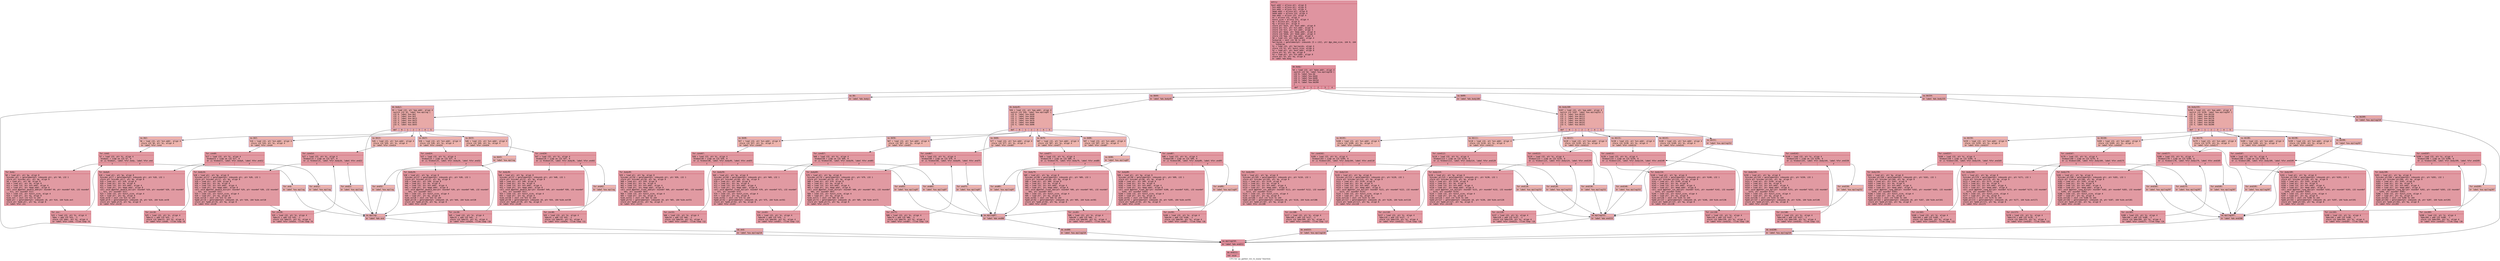 digraph "CFG for 'gs_gather_vec_to_many' function" {
	label="CFG for 'gs_gather_vec_to_many' function";

	Node0x55e011d8e6e0 [shape=record,color="#b70d28ff", style=filled, fillcolor="#b70d2870" fontname="Courier",label="{entry:\l|  %out.addr = alloca ptr, align 8\l  %in.addr = alloca ptr, align 8\l  %vn.addr = alloca i32, align 4\l  %map.addr = alloca ptr, align 8\l  %dom.addr = alloca i32, align 4\l  %op.addr = alloca i32, align 4\l  %i = alloca i32, align 4\l  %unit_size = alloca i32, align 4\l  %p = alloca ptr, align 8\l  %q = alloca ptr, align 8\l  store ptr %out, ptr %out.addr, align 8\l  store ptr %in, ptr %in.addr, align 8\l  store i32 %vn, ptr %vn.addr, align 4\l  store ptr %map, ptr %map.addr, align 8\l  store i32 %dom, ptr %dom.addr, align 4\l  store i32 %op, ptr %op.addr, align 4\l  %0 = load i32, ptr %dom.addr, align 4\l  %idxprom = zext i32 %0 to i64\l  %arrayidx = getelementptr inbounds [5 x i32], ptr @gs_dom_size, i64 0, i64\l... %idxprom\l  %1 = load i32, ptr %arrayidx, align 4\l  store i32 %1, ptr %unit_size, align 4\l  %2 = load ptr, ptr %out.addr, align 8\l  store ptr %2, ptr %p, align 8\l  %3 = load ptr, ptr %in.addr, align 8\l  store ptr %3, ptr %q, align 8\l  br label %do.body\l}"];
	Node0x55e011d8e6e0 -> Node0x55e011d8fbd0[tooltip="entry -> do.body\nProbability 100.00%" ];
	Node0x55e011d8fbd0 [shape=record,color="#b70d28ff", style=filled, fillcolor="#b70d2870" fontname="Courier",label="{do.body:\l|  %4 = load i32, ptr %dom.addr, align 4\l  switch i32 %4, label %sw.epilog210 [\l    i32 0, label %sw.bb\l    i32 1, label %sw.bb44\l    i32 2, label %sw.bb99\l    i32 3, label %sw.bb154\l    i32 4, label %sw.bb209\l  ]\l|{<s0>def|<s1>0|<s2>1|<s3>2|<s4>3|<s5>4}}"];
	Node0x55e011d8fbd0:s0 -> Node0x55e011d8fd30[tooltip="do.body -> sw.epilog210\nProbability 16.67%" ];
	Node0x55e011d8fbd0:s1 -> Node0x55e011d8fdb0[tooltip="do.body -> sw.bb\nProbability 16.67%" ];
	Node0x55e011d8fbd0:s2 -> Node0x55e011d8fe20[tooltip="do.body -> sw.bb44\nProbability 16.67%" ];
	Node0x55e011d8fbd0:s3 -> Node0x55e011d8fe90[tooltip="do.body -> sw.bb99\nProbability 16.67%" ];
	Node0x55e011d8fbd0:s4 -> Node0x55e011d8ff00[tooltip="do.body -> sw.bb154\nProbability 16.67%" ];
	Node0x55e011d8fbd0:s5 -> Node0x55e011d8ee80[tooltip="do.body -> sw.bb209\nProbability 16.67%" ];
	Node0x55e011d8fdb0 [shape=record,color="#3d50c3ff", style=filled, fillcolor="#ca3b3770" fontname="Courier",label="{sw.bb:\l|  br label %do.body1\l}"];
	Node0x55e011d8fdb0 -> Node0x55e011d8ef00[tooltip="sw.bb -> do.body1\nProbability 100.00%" ];
	Node0x55e011d8ef00 [shape=record,color="#3d50c3ff", style=filled, fillcolor="#ca3b3770" fontname="Courier",label="{do.body1:\l|  %5 = load i32, ptr %op.addr, align 4\l  switch i32 %5, label %sw.epilog [\l    i32 0, label %sw.bb2\l    i32 1, label %sw.bb3\l    i32 2, label %sw.bb13\l    i32 3, label %sw.bb23\l    i32 4, label %sw.bb33\l    i32 5, label %sw.bb43\l  ]\l|{<s0>def|<s1>0|<s2>1|<s3>2|<s4>3|<s5>4|<s6>5}}"];
	Node0x55e011d8ef00:s0 -> Node0x55e011d904b0[tooltip="do.body1 -> sw.epilog\nProbability 14.29%" ];
	Node0x55e011d8ef00:s1 -> Node0x55e011d90500[tooltip="do.body1 -> sw.bb2\nProbability 14.29%" ];
	Node0x55e011d8ef00:s2 -> Node0x55e011d90570[tooltip="do.body1 -> sw.bb3\nProbability 14.29%" ];
	Node0x55e011d8ef00:s3 -> Node0x55e011d90640[tooltip="do.body1 -> sw.bb13\nProbability 14.29%" ];
	Node0x55e011d8ef00:s4 -> Node0x55e011d90710[tooltip="do.body1 -> sw.bb23\nProbability 14.29%" ];
	Node0x55e011d8ef00:s5 -> Node0x55e011d907e0[tooltip="do.body1 -> sw.bb33\nProbability 14.29%" ];
	Node0x55e011d8ef00:s6 -> Node0x55e011d908b0[tooltip="do.body1 -> sw.bb43\nProbability 14.29%" ];
	Node0x55e011d90500 [shape=record,color="#3d50c3ff", style=filled, fillcolor="#d8564670" fontname="Courier",label="{sw.bb2:\l|  %6 = load i32, ptr %vn.addr, align 4\l  store i32 %6, ptr %i, align 4\l  br label %for.cond\l}"];
	Node0x55e011d90500 -> Node0x55e011d90cd0[tooltip="sw.bb2 -> for.cond\nProbability 100.00%" ];
	Node0x55e011d90cd0 [shape=record,color="#b70d28ff", style=filled, fillcolor="#bb1b2c70" fontname="Courier",label="{for.cond:\l|  %7 = load i32, ptr %i, align 4\l  %tobool = icmp ne i32 %7, 0\l  br i1 %tobool, label %for.body, label %for.end\l|{<s0>T|<s1>F}}"];
	Node0x55e011d90cd0:s0 -> Node0x55e011d90ef0[tooltip="for.cond -> for.body\nProbability 96.88%" ];
	Node0x55e011d90cd0:s1 -> Node0x55e011d90f70[tooltip="for.cond -> for.end\nProbability 3.12%" ];
	Node0x55e011d90ef0 [shape=record,color="#b70d28ff", style=filled, fillcolor="#bb1b2c70" fontname="Courier",label="{for.body:\l|  %8 = load ptr, ptr %p, align 8\l  %incdec.ptr = getelementptr inbounds ptr, ptr %8, i32 1\l  store ptr %incdec.ptr, ptr %p, align 8\l  %9 = load ptr, ptr %8, align 8\l  %10 = load ptr, ptr %q, align 8\l  %11 = load i32, ptr %vn.addr, align 4\l  %12 = load ptr, ptr %map.addr, align 8\l  call void @gather_double_add(ptr noundef %9, ptr noundef %10, i32 noundef\l... %11, ptr noundef %12)\l  %13 = load i32, ptr %unit_size, align 4\l  %14 = load ptr, ptr %q, align 8\l  %idx.ext = zext i32 %13 to i64\l  %add.ptr = getelementptr inbounds i8, ptr %14, i64 %idx.ext\l  store ptr %add.ptr, ptr %q, align 8\l  br label %for.inc\l}"];
	Node0x55e011d90ef0 -> Node0x55e011d91980[tooltip="for.body -> for.inc\nProbability 100.00%" ];
	Node0x55e011d91980 [shape=record,color="#b70d28ff", style=filled, fillcolor="#bb1b2c70" fontname="Courier",label="{for.inc:\l|  %15 = load i32, ptr %i, align 4\l  %dec = add i32 %15, -1\l  store i32 %dec, ptr %i, align 4\l  br label %for.cond, !llvm.loop !6\l}"];
	Node0x55e011d91980 -> Node0x55e011d90cd0[tooltip="for.inc -> for.cond\nProbability 100.00%" ];
	Node0x55e011d90f70 [shape=record,color="#3d50c3ff", style=filled, fillcolor="#d8564670" fontname="Courier",label="{for.end:\l|  br label %sw.epilog\l}"];
	Node0x55e011d90f70 -> Node0x55e011d904b0[tooltip="for.end -> sw.epilog\nProbability 100.00%" ];
	Node0x55e011d90570 [shape=record,color="#3d50c3ff", style=filled, fillcolor="#d8564670" fontname="Courier",label="{sw.bb3:\l|  %16 = load i32, ptr %vn.addr, align 4\l  store i32 %16, ptr %i, align 4\l  br label %for.cond4\l}"];
	Node0x55e011d90570 -> Node0x55e011d91f80[tooltip="sw.bb3 -> for.cond4\nProbability 100.00%" ];
	Node0x55e011d91f80 [shape=record,color="#b70d28ff", style=filled, fillcolor="#bb1b2c70" fontname="Courier",label="{for.cond4:\l|  %17 = load i32, ptr %i, align 4\l  %tobool5 = icmp ne i32 %17, 0\l  br i1 %tobool5, label %for.body6, label %for.end12\l|{<s0>T|<s1>F}}"];
	Node0x55e011d91f80:s0 -> Node0x55e011d92170[tooltip="for.cond4 -> for.body6\nProbability 96.88%" ];
	Node0x55e011d91f80:s1 -> Node0x55e011d921c0[tooltip="for.cond4 -> for.end12\nProbability 3.12%" ];
	Node0x55e011d92170 [shape=record,color="#b70d28ff", style=filled, fillcolor="#bb1b2c70" fontname="Courier",label="{for.body6:\l|  %18 = load ptr, ptr %p, align 8\l  %incdec.ptr7 = getelementptr inbounds ptr, ptr %18, i32 1\l  store ptr %incdec.ptr7, ptr %p, align 8\l  %19 = load ptr, ptr %18, align 8\l  %20 = load ptr, ptr %q, align 8\l  %21 = load i32, ptr %vn.addr, align 4\l  %22 = load ptr, ptr %map.addr, align 8\l  call void @gather_double_mul(ptr noundef %19, ptr noundef %20, i32 noundef\l... %21, ptr noundef %22)\l  %23 = load i32, ptr %unit_size, align 4\l  %24 = load ptr, ptr %q, align 8\l  %idx.ext8 = zext i32 %23 to i64\l  %add.ptr9 = getelementptr inbounds i8, ptr %24, i64 %idx.ext8\l  store ptr %add.ptr9, ptr %q, align 8\l  br label %for.inc10\l}"];
	Node0x55e011d92170 -> Node0x55e011d900c0[tooltip="for.body6 -> for.inc10\nProbability 100.00%" ];
	Node0x55e011d900c0 [shape=record,color="#b70d28ff", style=filled, fillcolor="#bb1b2c70" fontname="Courier",label="{for.inc10:\l|  %25 = load i32, ptr %i, align 4\l  %dec11 = add i32 %25, -1\l  store i32 %dec11, ptr %i, align 4\l  br label %for.cond4, !llvm.loop !8\l}"];
	Node0x55e011d900c0 -> Node0x55e011d91f80[tooltip="for.inc10 -> for.cond4\nProbability 100.00%" ];
	Node0x55e011d921c0 [shape=record,color="#3d50c3ff", style=filled, fillcolor="#d8564670" fontname="Courier",label="{for.end12:\l|  br label %sw.epilog\l}"];
	Node0x55e011d921c0 -> Node0x55e011d904b0[tooltip="for.end12 -> sw.epilog\nProbability 100.00%" ];
	Node0x55e011d90640 [shape=record,color="#3d50c3ff", style=filled, fillcolor="#d8564670" fontname="Courier",label="{sw.bb13:\l|  %26 = load i32, ptr %vn.addr, align 4\l  store i32 %26, ptr %i, align 4\l  br label %for.cond14\l}"];
	Node0x55e011d90640 -> Node0x55e011d93470[tooltip="sw.bb13 -> for.cond14\nProbability 100.00%" ];
	Node0x55e011d93470 [shape=record,color="#b70d28ff", style=filled, fillcolor="#bb1b2c70" fontname="Courier",label="{for.cond14:\l|  %27 = load i32, ptr %i, align 4\l  %tobool15 = icmp ne i32 %27, 0\l  br i1 %tobool15, label %for.body16, label %for.end22\l|{<s0>T|<s1>F}}"];
	Node0x55e011d93470:s0 -> Node0x55e011d936a0[tooltip="for.cond14 -> for.body16\nProbability 96.88%" ];
	Node0x55e011d93470:s1 -> Node0x55e011d93720[tooltip="for.cond14 -> for.end22\nProbability 3.12%" ];
	Node0x55e011d936a0 [shape=record,color="#b70d28ff", style=filled, fillcolor="#bb1b2c70" fontname="Courier",label="{for.body16:\l|  %28 = load ptr, ptr %p, align 8\l  %incdec.ptr17 = getelementptr inbounds ptr, ptr %28, i32 1\l  store ptr %incdec.ptr17, ptr %p, align 8\l  %29 = load ptr, ptr %28, align 8\l  %30 = load ptr, ptr %q, align 8\l  %31 = load i32, ptr %vn.addr, align 4\l  %32 = load ptr, ptr %map.addr, align 8\l  call void @gather_double_min(ptr noundef %29, ptr noundef %30, i32 noundef\l... %31, ptr noundef %32)\l  %33 = load i32, ptr %unit_size, align 4\l  %34 = load ptr, ptr %q, align 8\l  %idx.ext18 = zext i32 %33 to i64\l  %add.ptr19 = getelementptr inbounds i8, ptr %34, i64 %idx.ext18\l  store ptr %add.ptr19, ptr %q, align 8\l  br label %for.inc20\l}"];
	Node0x55e011d936a0 -> Node0x55e011d940c0[tooltip="for.body16 -> for.inc20\nProbability 100.00%" ];
	Node0x55e011d940c0 [shape=record,color="#b70d28ff", style=filled, fillcolor="#bb1b2c70" fontname="Courier",label="{for.inc20:\l|  %35 = load i32, ptr %i, align 4\l  %dec21 = add i32 %35, -1\l  store i32 %dec21, ptr %i, align 4\l  br label %for.cond14, !llvm.loop !9\l}"];
	Node0x55e011d940c0 -> Node0x55e011d93470[tooltip="for.inc20 -> for.cond14\nProbability 100.00%" ];
	Node0x55e011d93720 [shape=record,color="#3d50c3ff", style=filled, fillcolor="#d8564670" fontname="Courier",label="{for.end22:\l|  br label %sw.epilog\l}"];
	Node0x55e011d93720 -> Node0x55e011d904b0[tooltip="for.end22 -> sw.epilog\nProbability 100.00%" ];
	Node0x55e011d90710 [shape=record,color="#3d50c3ff", style=filled, fillcolor="#d8564670" fontname="Courier",label="{sw.bb23:\l|  %36 = load i32, ptr %vn.addr, align 4\l  store i32 %36, ptr %i, align 4\l  br label %for.cond24\l}"];
	Node0x55e011d90710 -> Node0x55e011d946b0[tooltip="sw.bb23 -> for.cond24\nProbability 100.00%" ];
	Node0x55e011d946b0 [shape=record,color="#b70d28ff", style=filled, fillcolor="#bb1b2c70" fontname="Courier",label="{for.cond24:\l|  %37 = load i32, ptr %i, align 4\l  %tobool25 = icmp ne i32 %37, 0\l  br i1 %tobool25, label %for.body26, label %for.end32\l|{<s0>T|<s1>F}}"];
	Node0x55e011d946b0:s0 -> Node0x55e011d948e0[tooltip="for.cond24 -> for.body26\nProbability 96.88%" ];
	Node0x55e011d946b0:s1 -> Node0x55e011d94960[tooltip="for.cond24 -> for.end32\nProbability 3.12%" ];
	Node0x55e011d948e0 [shape=record,color="#b70d28ff", style=filled, fillcolor="#bb1b2c70" fontname="Courier",label="{for.body26:\l|  %38 = load ptr, ptr %p, align 8\l  %incdec.ptr27 = getelementptr inbounds ptr, ptr %38, i32 1\l  store ptr %incdec.ptr27, ptr %p, align 8\l  %39 = load ptr, ptr %38, align 8\l  %40 = load ptr, ptr %q, align 8\l  %41 = load i32, ptr %vn.addr, align 4\l  %42 = load ptr, ptr %map.addr, align 8\l  call void @gather_double_max(ptr noundef %39, ptr noundef %40, i32 noundef\l... %41, ptr noundef %42)\l  %43 = load i32, ptr %unit_size, align 4\l  %44 = load ptr, ptr %q, align 8\l  %idx.ext28 = zext i32 %43 to i64\l  %add.ptr29 = getelementptr inbounds i8, ptr %44, i64 %idx.ext28\l  store ptr %add.ptr29, ptr %q, align 8\l  br label %for.inc30\l}"];
	Node0x55e011d948e0 -> Node0x55e011d95300[tooltip="for.body26 -> for.inc30\nProbability 100.00%" ];
	Node0x55e011d95300 [shape=record,color="#b70d28ff", style=filled, fillcolor="#bb1b2c70" fontname="Courier",label="{for.inc30:\l|  %45 = load i32, ptr %i, align 4\l  %dec31 = add i32 %45, -1\l  store i32 %dec31, ptr %i, align 4\l  br label %for.cond24, !llvm.loop !10\l}"];
	Node0x55e011d95300 -> Node0x55e011d946b0[tooltip="for.inc30 -> for.cond24\nProbability 100.00%" ];
	Node0x55e011d94960 [shape=record,color="#3d50c3ff", style=filled, fillcolor="#d8564670" fontname="Courier",label="{for.end32:\l|  br label %sw.epilog\l}"];
	Node0x55e011d94960 -> Node0x55e011d904b0[tooltip="for.end32 -> sw.epilog\nProbability 100.00%" ];
	Node0x55e011d907e0 [shape=record,color="#3d50c3ff", style=filled, fillcolor="#d8564670" fontname="Courier",label="{sw.bb33:\l|  %46 = load i32, ptr %vn.addr, align 4\l  store i32 %46, ptr %i, align 4\l  br label %for.cond34\l}"];
	Node0x55e011d907e0 -> Node0x55e011d958f0[tooltip="sw.bb33 -> for.cond34\nProbability 100.00%" ];
	Node0x55e011d958f0 [shape=record,color="#b70d28ff", style=filled, fillcolor="#bb1b2c70" fontname="Courier",label="{for.cond34:\l|  %47 = load i32, ptr %i, align 4\l  %tobool35 = icmp ne i32 %47, 0\l  br i1 %tobool35, label %for.body36, label %for.end42\l|{<s0>T|<s1>F}}"];
	Node0x55e011d958f0:s0 -> Node0x55e011d96330[tooltip="for.cond34 -> for.body36\nProbability 96.88%" ];
	Node0x55e011d958f0:s1 -> Node0x55e011d963b0[tooltip="for.cond34 -> for.end42\nProbability 3.12%" ];
	Node0x55e011d96330 [shape=record,color="#b70d28ff", style=filled, fillcolor="#bb1b2c70" fontname="Courier",label="{for.body36:\l|  %48 = load ptr, ptr %p, align 8\l  %incdec.ptr37 = getelementptr inbounds ptr, ptr %48, i32 1\l  store ptr %incdec.ptr37, ptr %p, align 8\l  %49 = load ptr, ptr %48, align 8\l  %50 = load ptr, ptr %q, align 8\l  %51 = load i32, ptr %vn.addr, align 4\l  %52 = load ptr, ptr %map.addr, align 8\l  call void @gather_double_bpr(ptr noundef %49, ptr noundef %50, i32 noundef\l... %51, ptr noundef %52)\l  %53 = load i32, ptr %unit_size, align 4\l  %54 = load ptr, ptr %q, align 8\l  %idx.ext38 = zext i32 %53 to i64\l  %add.ptr39 = getelementptr inbounds i8, ptr %54, i64 %idx.ext38\l  store ptr %add.ptr39, ptr %q, align 8\l  br label %for.inc40\l}"];
	Node0x55e011d96330 -> Node0x55e011d96d50[tooltip="for.body36 -> for.inc40\nProbability 100.00%" ];
	Node0x55e011d96d50 [shape=record,color="#b70d28ff", style=filled, fillcolor="#bb1b2c70" fontname="Courier",label="{for.inc40:\l|  %55 = load i32, ptr %i, align 4\l  %dec41 = add i32 %55, -1\l  store i32 %dec41, ptr %i, align 4\l  br label %for.cond34, !llvm.loop !11\l}"];
	Node0x55e011d96d50 -> Node0x55e011d958f0[tooltip="for.inc40 -> for.cond34\nProbability 100.00%" ];
	Node0x55e011d963b0 [shape=record,color="#3d50c3ff", style=filled, fillcolor="#d8564670" fontname="Courier",label="{for.end42:\l|  br label %sw.epilog\l}"];
	Node0x55e011d963b0 -> Node0x55e011d904b0[tooltip="for.end42 -> sw.epilog\nProbability 100.00%" ];
	Node0x55e011d908b0 [shape=record,color="#3d50c3ff", style=filled, fillcolor="#d8564670" fontname="Courier",label="{sw.bb43:\l|  br label %sw.epilog\l}"];
	Node0x55e011d908b0 -> Node0x55e011d904b0[tooltip="sw.bb43 -> sw.epilog\nProbability 100.00%" ];
	Node0x55e011d904b0 [shape=record,color="#3d50c3ff", style=filled, fillcolor="#ca3b3770" fontname="Courier",label="{sw.epilog:\l|  br label %do.end\l}"];
	Node0x55e011d904b0 -> Node0x55e011d97290[tooltip="sw.epilog -> do.end\nProbability 100.00%" ];
	Node0x55e011d97290 [shape=record,color="#3d50c3ff", style=filled, fillcolor="#ca3b3770" fontname="Courier",label="{do.end:\l|  br label %sw.epilog210\l}"];
	Node0x55e011d97290 -> Node0x55e011d8fd30[tooltip="do.end -> sw.epilog210\nProbability 100.00%" ];
	Node0x55e011d8fe20 [shape=record,color="#3d50c3ff", style=filled, fillcolor="#ca3b3770" fontname="Courier",label="{sw.bb44:\l|  br label %do.body45\l}"];
	Node0x55e011d8fe20 -> Node0x55e011d973c0[tooltip="sw.bb44 -> do.body45\nProbability 100.00%" ];
	Node0x55e011d973c0 [shape=record,color="#3d50c3ff", style=filled, fillcolor="#ca3b3770" fontname="Courier",label="{do.body45:\l|  %56 = load i32, ptr %op.addr, align 4\l  switch i32 %56, label %sw.epilog97 [\l    i32 0, label %sw.bb46\l    i32 1, label %sw.bb56\l    i32 2, label %sw.bb66\l    i32 3, label %sw.bb76\l    i32 4, label %sw.bb86\l    i32 5, label %sw.bb96\l  ]\l|{<s0>def|<s1>0|<s2>1|<s3>2|<s4>3|<s5>4|<s6>5}}"];
	Node0x55e011d973c0:s0 -> Node0x55e011d97530[tooltip="do.body45 -> sw.epilog97\nProbability 14.29%" ];
	Node0x55e011d973c0:s1 -> Node0x55e011d975b0[tooltip="do.body45 -> sw.bb46\nProbability 14.29%" ];
	Node0x55e011d973c0:s2 -> Node0x55e011d97620[tooltip="do.body45 -> sw.bb56\nProbability 14.29%" ];
	Node0x55e011d973c0:s3 -> Node0x55e011d97690[tooltip="do.body45 -> sw.bb66\nProbability 14.29%" ];
	Node0x55e011d973c0:s4 -> Node0x55e011d97700[tooltip="do.body45 -> sw.bb76\nProbability 14.29%" ];
	Node0x55e011d973c0:s5 -> Node0x55e011d97770[tooltip="do.body45 -> sw.bb86\nProbability 14.29%" ];
	Node0x55e011d973c0:s6 -> Node0x55e011d977e0[tooltip="do.body45 -> sw.bb96\nProbability 14.29%" ];
	Node0x55e011d975b0 [shape=record,color="#3d50c3ff", style=filled, fillcolor="#d8564670" fontname="Courier",label="{sw.bb46:\l|  %57 = load i32, ptr %vn.addr, align 4\l  store i32 %57, ptr %i, align 4\l  br label %for.cond47\l}"];
	Node0x55e011d975b0 -> Node0x55e011d97b40[tooltip="sw.bb46 -> for.cond47\nProbability 100.00%" ];
	Node0x55e011d97b40 [shape=record,color="#b70d28ff", style=filled, fillcolor="#bb1b2c70" fontname="Courier",label="{for.cond47:\l|  %58 = load i32, ptr %i, align 4\l  %tobool48 = icmp ne i32 %58, 0\l  br i1 %tobool48, label %for.body49, label %for.end55\l|{<s0>T|<s1>F}}"];
	Node0x55e011d97b40:s0 -> Node0x55e011d97d70[tooltip="for.cond47 -> for.body49\nProbability 96.88%" ];
	Node0x55e011d97b40:s1 -> Node0x55e011d97df0[tooltip="for.cond47 -> for.end55\nProbability 3.12%" ];
	Node0x55e011d97d70 [shape=record,color="#b70d28ff", style=filled, fillcolor="#bb1b2c70" fontname="Courier",label="{for.body49:\l|  %59 = load ptr, ptr %p, align 8\l  %incdec.ptr50 = getelementptr inbounds ptr, ptr %59, i32 1\l  store ptr %incdec.ptr50, ptr %p, align 8\l  %60 = load ptr, ptr %59, align 8\l  %61 = load ptr, ptr %q, align 8\l  %62 = load i32, ptr %vn.addr, align 4\l  %63 = load ptr, ptr %map.addr, align 8\l  call void @gather_float_add(ptr noundef %60, ptr noundef %61, i32 noundef\l... %62, ptr noundef %63)\l  %64 = load i32, ptr %unit_size, align 4\l  %65 = load ptr, ptr %q, align 8\l  %idx.ext51 = zext i32 %64 to i64\l  %add.ptr52 = getelementptr inbounds i8, ptr %65, i64 %idx.ext51\l  store ptr %add.ptr52, ptr %q, align 8\l  br label %for.inc53\l}"];
	Node0x55e011d97d70 -> Node0x55e011d987b0[tooltip="for.body49 -> for.inc53\nProbability 100.00%" ];
	Node0x55e011d987b0 [shape=record,color="#b70d28ff", style=filled, fillcolor="#bb1b2c70" fontname="Courier",label="{for.inc53:\l|  %66 = load i32, ptr %i, align 4\l  %dec54 = add i32 %66, -1\l  store i32 %dec54, ptr %i, align 4\l  br label %for.cond47, !llvm.loop !12\l}"];
	Node0x55e011d987b0 -> Node0x55e011d97b40[tooltip="for.inc53 -> for.cond47\nProbability 100.00%" ];
	Node0x55e011d97df0 [shape=record,color="#3d50c3ff", style=filled, fillcolor="#d8564670" fontname="Courier",label="{for.end55:\l|  br label %sw.epilog97\l}"];
	Node0x55e011d97df0 -> Node0x55e011d97530[tooltip="for.end55 -> sw.epilog97\nProbability 100.00%" ];
	Node0x55e011d97620 [shape=record,color="#3d50c3ff", style=filled, fillcolor="#d8564670" fontname="Courier",label="{sw.bb56:\l|  %67 = load i32, ptr %vn.addr, align 4\l  store i32 %67, ptr %i, align 4\l  br label %for.cond57\l}"];
	Node0x55e011d97620 -> Node0x55e011d92e30[tooltip="sw.bb56 -> for.cond57\nProbability 100.00%" ];
	Node0x55e011d92e30 [shape=record,color="#b70d28ff", style=filled, fillcolor="#bb1b2c70" fontname="Courier",label="{for.cond57:\l|  %68 = load i32, ptr %i, align 4\l  %tobool58 = icmp ne i32 %68, 0\l  br i1 %tobool58, label %for.body59, label %for.end65\l|{<s0>T|<s1>F}}"];
	Node0x55e011d92e30:s0 -> Node0x55e011d995d0[tooltip="for.cond57 -> for.body59\nProbability 96.88%" ];
	Node0x55e011d92e30:s1 -> Node0x55e011d99650[tooltip="for.cond57 -> for.end65\nProbability 3.12%" ];
	Node0x55e011d995d0 [shape=record,color="#b70d28ff", style=filled, fillcolor="#bb1b2c70" fontname="Courier",label="{for.body59:\l|  %69 = load ptr, ptr %p, align 8\l  %incdec.ptr60 = getelementptr inbounds ptr, ptr %69, i32 1\l  store ptr %incdec.ptr60, ptr %p, align 8\l  %70 = load ptr, ptr %69, align 8\l  %71 = load ptr, ptr %q, align 8\l  %72 = load i32, ptr %vn.addr, align 4\l  %73 = load ptr, ptr %map.addr, align 8\l  call void @gather_float_mul(ptr noundef %70, ptr noundef %71, i32 noundef\l... %72, ptr noundef %73)\l  %74 = load i32, ptr %unit_size, align 4\l  %75 = load ptr, ptr %q, align 8\l  %idx.ext61 = zext i32 %74 to i64\l  %add.ptr62 = getelementptr inbounds i8, ptr %75, i64 %idx.ext61\l  store ptr %add.ptr62, ptr %q, align 8\l  br label %for.inc63\l}"];
	Node0x55e011d995d0 -> Node0x55e011d99ff0[tooltip="for.body59 -> for.inc63\nProbability 100.00%" ];
	Node0x55e011d99ff0 [shape=record,color="#b70d28ff", style=filled, fillcolor="#bb1b2c70" fontname="Courier",label="{for.inc63:\l|  %76 = load i32, ptr %i, align 4\l  %dec64 = add i32 %76, -1\l  store i32 %dec64, ptr %i, align 4\l  br label %for.cond57, !llvm.loop !13\l}"];
	Node0x55e011d99ff0 -> Node0x55e011d92e30[tooltip="for.inc63 -> for.cond57\nProbability 100.00%" ];
	Node0x55e011d99650 [shape=record,color="#3d50c3ff", style=filled, fillcolor="#d8564670" fontname="Courier",label="{for.end65:\l|  br label %sw.epilog97\l}"];
	Node0x55e011d99650 -> Node0x55e011d97530[tooltip="for.end65 -> sw.epilog97\nProbability 100.00%" ];
	Node0x55e011d97690 [shape=record,color="#3d50c3ff", style=filled, fillcolor="#d8564670" fontname="Courier",label="{sw.bb66:\l|  %77 = load i32, ptr %vn.addr, align 4\l  store i32 %77, ptr %i, align 4\l  br label %for.cond67\l}"];
	Node0x55e011d97690 -> Node0x55e011d9a5e0[tooltip="sw.bb66 -> for.cond67\nProbability 100.00%" ];
	Node0x55e011d9a5e0 [shape=record,color="#b70d28ff", style=filled, fillcolor="#bb1b2c70" fontname="Courier",label="{for.cond67:\l|  %78 = load i32, ptr %i, align 4\l  %tobool68 = icmp ne i32 %78, 0\l  br i1 %tobool68, label %for.body69, label %for.end75\l|{<s0>T|<s1>F}}"];
	Node0x55e011d9a5e0:s0 -> Node0x55e011d9a810[tooltip="for.cond67 -> for.body69\nProbability 96.88%" ];
	Node0x55e011d9a5e0:s1 -> Node0x55e011d9a890[tooltip="for.cond67 -> for.end75\nProbability 3.12%" ];
	Node0x55e011d9a810 [shape=record,color="#b70d28ff", style=filled, fillcolor="#bb1b2c70" fontname="Courier",label="{for.body69:\l|  %79 = load ptr, ptr %p, align 8\l  %incdec.ptr70 = getelementptr inbounds ptr, ptr %79, i32 1\l  store ptr %incdec.ptr70, ptr %p, align 8\l  %80 = load ptr, ptr %79, align 8\l  %81 = load ptr, ptr %q, align 8\l  %82 = load i32, ptr %vn.addr, align 4\l  %83 = load ptr, ptr %map.addr, align 8\l  call void @gather_float_min(ptr noundef %80, ptr noundef %81, i32 noundef\l... %82, ptr noundef %83)\l  %84 = load i32, ptr %unit_size, align 4\l  %85 = load ptr, ptr %q, align 8\l  %idx.ext71 = zext i32 %84 to i64\l  %add.ptr72 = getelementptr inbounds i8, ptr %85, i64 %idx.ext71\l  store ptr %add.ptr72, ptr %q, align 8\l  br label %for.inc73\l}"];
	Node0x55e011d9a810 -> Node0x55e011d9b230[tooltip="for.body69 -> for.inc73\nProbability 100.00%" ];
	Node0x55e011d9b230 [shape=record,color="#b70d28ff", style=filled, fillcolor="#bb1b2c70" fontname="Courier",label="{for.inc73:\l|  %86 = load i32, ptr %i, align 4\l  %dec74 = add i32 %86, -1\l  store i32 %dec74, ptr %i, align 4\l  br label %for.cond67, !llvm.loop !14\l}"];
	Node0x55e011d9b230 -> Node0x55e011d9a5e0[tooltip="for.inc73 -> for.cond67\nProbability 100.00%" ];
	Node0x55e011d9a890 [shape=record,color="#3d50c3ff", style=filled, fillcolor="#d8564670" fontname="Courier",label="{for.end75:\l|  br label %sw.epilog97\l}"];
	Node0x55e011d9a890 -> Node0x55e011d97530[tooltip="for.end75 -> sw.epilog97\nProbability 100.00%" ];
	Node0x55e011d97700 [shape=record,color="#3d50c3ff", style=filled, fillcolor="#d8564670" fontname="Courier",label="{sw.bb76:\l|  %87 = load i32, ptr %vn.addr, align 4\l  store i32 %87, ptr %i, align 4\l  br label %for.cond77\l}"];
	Node0x55e011d97700 -> Node0x55e011d9b820[tooltip="sw.bb76 -> for.cond77\nProbability 100.00%" ];
	Node0x55e011d9b820 [shape=record,color="#b70d28ff", style=filled, fillcolor="#bb1b2c70" fontname="Courier",label="{for.cond77:\l|  %88 = load i32, ptr %i, align 4\l  %tobool78 = icmp ne i32 %88, 0\l  br i1 %tobool78, label %for.body79, label %for.end85\l|{<s0>T|<s1>F}}"];
	Node0x55e011d9b820:s0 -> Node0x55e011d9ba50[tooltip="for.cond77 -> for.body79\nProbability 96.88%" ];
	Node0x55e011d9b820:s1 -> Node0x55e011d9bad0[tooltip="for.cond77 -> for.end85\nProbability 3.12%" ];
	Node0x55e011d9ba50 [shape=record,color="#b70d28ff", style=filled, fillcolor="#bb1b2c70" fontname="Courier",label="{for.body79:\l|  %89 = load ptr, ptr %p, align 8\l  %incdec.ptr80 = getelementptr inbounds ptr, ptr %89, i32 1\l  store ptr %incdec.ptr80, ptr %p, align 8\l  %90 = load ptr, ptr %89, align 8\l  %91 = load ptr, ptr %q, align 8\l  %92 = load i32, ptr %vn.addr, align 4\l  %93 = load ptr, ptr %map.addr, align 8\l  call void @gather_float_max(ptr noundef %90, ptr noundef %91, i32 noundef\l... %92, ptr noundef %93)\l  %94 = load i32, ptr %unit_size, align 4\l  %95 = load ptr, ptr %q, align 8\l  %idx.ext81 = zext i32 %94 to i64\l  %add.ptr82 = getelementptr inbounds i8, ptr %95, i64 %idx.ext81\l  store ptr %add.ptr82, ptr %q, align 8\l  br label %for.inc83\l}"];
	Node0x55e011d9ba50 -> Node0x55e011d95c10[tooltip="for.body79 -> for.inc83\nProbability 100.00%" ];
	Node0x55e011d95c10 [shape=record,color="#b70d28ff", style=filled, fillcolor="#bb1b2c70" fontname="Courier",label="{for.inc83:\l|  %96 = load i32, ptr %i, align 4\l  %dec84 = add i32 %96, -1\l  store i32 %dec84, ptr %i, align 4\l  br label %for.cond77, !llvm.loop !15\l}"];
	Node0x55e011d95c10 -> Node0x55e011d9b820[tooltip="for.inc83 -> for.cond77\nProbability 100.00%" ];
	Node0x55e011d9bad0 [shape=record,color="#3d50c3ff", style=filled, fillcolor="#d8564670" fontname="Courier",label="{for.end85:\l|  br label %sw.epilog97\l}"];
	Node0x55e011d9bad0 -> Node0x55e011d97530[tooltip="for.end85 -> sw.epilog97\nProbability 100.00%" ];
	Node0x55e011d97770 [shape=record,color="#3d50c3ff", style=filled, fillcolor="#d8564670" fontname="Courier",label="{sw.bb86:\l|  %97 = load i32, ptr %vn.addr, align 4\l  store i32 %97, ptr %i, align 4\l  br label %for.cond87\l}"];
	Node0x55e011d97770 -> Node0x55e011d96200[tooltip="sw.bb86 -> for.cond87\nProbability 100.00%" ];
	Node0x55e011d96200 [shape=record,color="#b70d28ff", style=filled, fillcolor="#bb1b2c70" fontname="Courier",label="{for.cond87:\l|  %98 = load i32, ptr %i, align 4\l  %tobool88 = icmp ne i32 %98, 0\l  br i1 %tobool88, label %for.body89, label %for.end95\l|{<s0>T|<s1>F}}"];
	Node0x55e011d96200:s0 -> Node0x55e011d9d4b0[tooltip="for.cond87 -> for.body89\nProbability 96.88%" ];
	Node0x55e011d96200:s1 -> Node0x55e011d9d530[tooltip="for.cond87 -> for.end95\nProbability 3.12%" ];
	Node0x55e011d9d4b0 [shape=record,color="#b70d28ff", style=filled, fillcolor="#bb1b2c70" fontname="Courier",label="{for.body89:\l|  %99 = load ptr, ptr %p, align 8\l  %incdec.ptr90 = getelementptr inbounds ptr, ptr %99, i32 1\l  store ptr %incdec.ptr90, ptr %p, align 8\l  %100 = load ptr, ptr %99, align 8\l  %101 = load ptr, ptr %q, align 8\l  %102 = load i32, ptr %vn.addr, align 4\l  %103 = load ptr, ptr %map.addr, align 8\l  call void @gather_float_bpr(ptr noundef %100, ptr noundef %101, i32 noundef\l... %102, ptr noundef %103)\l  %104 = load i32, ptr %unit_size, align 4\l  %105 = load ptr, ptr %q, align 8\l  %idx.ext91 = zext i32 %104 to i64\l  %add.ptr92 = getelementptr inbounds i8, ptr %105, i64 %idx.ext91\l  store ptr %add.ptr92, ptr %q, align 8\l  br label %for.inc93\l}"];
	Node0x55e011d9d4b0 -> Node0x55e011d9deb0[tooltip="for.body89 -> for.inc93\nProbability 100.00%" ];
	Node0x55e011d9deb0 [shape=record,color="#b70d28ff", style=filled, fillcolor="#bb1b2c70" fontname="Courier",label="{for.inc93:\l|  %106 = load i32, ptr %i, align 4\l  %dec94 = add i32 %106, -1\l  store i32 %dec94, ptr %i, align 4\l  br label %for.cond87, !llvm.loop !16\l}"];
	Node0x55e011d9deb0 -> Node0x55e011d96200[tooltip="for.inc93 -> for.cond87\nProbability 100.00%" ];
	Node0x55e011d9d530 [shape=record,color="#3d50c3ff", style=filled, fillcolor="#d8564670" fontname="Courier",label="{for.end95:\l|  br label %sw.epilog97\l}"];
	Node0x55e011d9d530 -> Node0x55e011d97530[tooltip="for.end95 -> sw.epilog97\nProbability 100.00%" ];
	Node0x55e011d977e0 [shape=record,color="#3d50c3ff", style=filled, fillcolor="#d8564670" fontname="Courier",label="{sw.bb96:\l|  br label %sw.epilog97\l}"];
	Node0x55e011d977e0 -> Node0x55e011d97530[tooltip="sw.bb96 -> sw.epilog97\nProbability 100.00%" ];
	Node0x55e011d97530 [shape=record,color="#3d50c3ff", style=filled, fillcolor="#ca3b3770" fontname="Courier",label="{sw.epilog97:\l|  br label %do.end98\l}"];
	Node0x55e011d97530 -> Node0x55e011d9e3f0[tooltip="sw.epilog97 -> do.end98\nProbability 100.00%" ];
	Node0x55e011d9e3f0 [shape=record,color="#3d50c3ff", style=filled, fillcolor="#ca3b3770" fontname="Courier",label="{do.end98:\l|  br label %sw.epilog210\l}"];
	Node0x55e011d9e3f0 -> Node0x55e011d8fd30[tooltip="do.end98 -> sw.epilog210\nProbability 100.00%" ];
	Node0x55e011d8fe90 [shape=record,color="#3d50c3ff", style=filled, fillcolor="#ca3b3770" fontname="Courier",label="{sw.bb99:\l|  br label %do.body100\l}"];
	Node0x55e011d8fe90 -> Node0x55e011d9e550[tooltip="sw.bb99 -> do.body100\nProbability 100.00%" ];
	Node0x55e011d9e550 [shape=record,color="#3d50c3ff", style=filled, fillcolor="#ca3b3770" fontname="Courier",label="{do.body100:\l|  %107 = load i32, ptr %op.addr, align 4\l  switch i32 %107, label %sw.epilog152 [\l    i32 0, label %sw.bb101\l    i32 1, label %sw.bb111\l    i32 2, label %sw.bb121\l    i32 3, label %sw.bb131\l    i32 4, label %sw.bb141\l    i32 5, label %sw.bb151\l  ]\l|{<s0>def|<s1>0|<s2>1|<s3>2|<s4>3|<s5>4|<s6>5}}"];
	Node0x55e011d9e550:s0 -> Node0x55e011d9e6c0[tooltip="do.body100 -> sw.epilog152\nProbability 14.29%" ];
	Node0x55e011d9e550:s1 -> Node0x55e011d9e740[tooltip="do.body100 -> sw.bb101\nProbability 14.29%" ];
	Node0x55e011d9e550:s2 -> Node0x55e011d9e7c0[tooltip="do.body100 -> sw.bb111\nProbability 14.29%" ];
	Node0x55e011d9e550:s3 -> Node0x55e011d9e840[tooltip="do.body100 -> sw.bb121\nProbability 14.29%" ];
	Node0x55e011d9e550:s4 -> Node0x55e011d9e8c0[tooltip="do.body100 -> sw.bb131\nProbability 14.29%" ];
	Node0x55e011d9e550:s5 -> Node0x55e011d9e940[tooltip="do.body100 -> sw.bb141\nProbability 14.29%" ];
	Node0x55e011d9e550:s6 -> Node0x55e011d9e9c0[tooltip="do.body100 -> sw.bb151\nProbability 14.29%" ];
	Node0x55e011d9e740 [shape=record,color="#3d50c3ff", style=filled, fillcolor="#d8564670" fontname="Courier",label="{sw.bb101:\l|  %108 = load i32, ptr %vn.addr, align 4\l  store i32 %108, ptr %i, align 4\l  br label %for.cond102\l}"];
	Node0x55e011d9e740 -> Node0x55e011d9ed30[tooltip="sw.bb101 -> for.cond102\nProbability 100.00%" ];
	Node0x55e011d9ed30 [shape=record,color="#b70d28ff", style=filled, fillcolor="#bb1b2c70" fontname="Courier",label="{for.cond102:\l|  %109 = load i32, ptr %i, align 4\l  %tobool103 = icmp ne i32 %109, 0\l  br i1 %tobool103, label %for.body104, label %for.end110\l|{<s0>T|<s1>F}}"];
	Node0x55e011d9ed30:s0 -> Node0x55e011d9ef60[tooltip="for.cond102 -> for.body104\nProbability 96.88%" ];
	Node0x55e011d9ed30:s1 -> Node0x55e011d9efe0[tooltip="for.cond102 -> for.end110\nProbability 3.12%" ];
	Node0x55e011d9ef60 [shape=record,color="#b70d28ff", style=filled, fillcolor="#bb1b2c70" fontname="Courier",label="{for.body104:\l|  %110 = load ptr, ptr %p, align 8\l  %incdec.ptr105 = getelementptr inbounds ptr, ptr %110, i32 1\l  store ptr %incdec.ptr105, ptr %p, align 8\l  %111 = load ptr, ptr %110, align 8\l  %112 = load ptr, ptr %q, align 8\l  %113 = load i32, ptr %vn.addr, align 4\l  %114 = load ptr, ptr %map.addr, align 8\l  call void @gather_int_add(ptr noundef %111, ptr noundef %112, i32 noundef\l... %113, ptr noundef %114)\l  %115 = load i32, ptr %unit_size, align 4\l  %116 = load ptr, ptr %q, align 8\l  %idx.ext106 = zext i32 %115 to i64\l  %add.ptr107 = getelementptr inbounds i8, ptr %116, i64 %idx.ext106\l  store ptr %add.ptr107, ptr %q, align 8\l  br label %for.inc108\l}"];
	Node0x55e011d9ef60 -> Node0x55e011d9f980[tooltip="for.body104 -> for.inc108\nProbability 100.00%" ];
	Node0x55e011d9f980 [shape=record,color="#b70d28ff", style=filled, fillcolor="#bb1b2c70" fontname="Courier",label="{for.inc108:\l|  %117 = load i32, ptr %i, align 4\l  %dec109 = add i32 %117, -1\l  store i32 %dec109, ptr %i, align 4\l  br label %for.cond102, !llvm.loop !17\l}"];
	Node0x55e011d9f980 -> Node0x55e011d9ed30[tooltip="for.inc108 -> for.cond102\nProbability 100.00%" ];
	Node0x55e011d9efe0 [shape=record,color="#3d50c3ff", style=filled, fillcolor="#d8564670" fontname="Courier",label="{for.end110:\l|  br label %sw.epilog152\l}"];
	Node0x55e011d9efe0 -> Node0x55e011d9e6c0[tooltip="for.end110 -> sw.epilog152\nProbability 100.00%" ];
	Node0x55e011d9e7c0 [shape=record,color="#3d50c3ff", style=filled, fillcolor="#d8564670" fontname="Courier",label="{sw.bb111:\l|  %118 = load i32, ptr %vn.addr, align 4\l  store i32 %118, ptr %i, align 4\l  br label %for.cond112\l}"];
	Node0x55e011d9e7c0 -> Node0x55e011d9ff70[tooltip="sw.bb111 -> for.cond112\nProbability 100.00%" ];
	Node0x55e011d9ff70 [shape=record,color="#b70d28ff", style=filled, fillcolor="#bb1b2c70" fontname="Courier",label="{for.cond112:\l|  %119 = load i32, ptr %i, align 4\l  %tobool113 = icmp ne i32 %119, 0\l  br i1 %tobool113, label %for.body114, label %for.end120\l|{<s0>T|<s1>F}}"];
	Node0x55e011d9ff70:s0 -> Node0x55e011da01a0[tooltip="for.cond112 -> for.body114\nProbability 96.88%" ];
	Node0x55e011d9ff70:s1 -> Node0x55e011da0220[tooltip="for.cond112 -> for.end120\nProbability 3.12%" ];
	Node0x55e011da01a0 [shape=record,color="#b70d28ff", style=filled, fillcolor="#bb1b2c70" fontname="Courier",label="{for.body114:\l|  %120 = load ptr, ptr %p, align 8\l  %incdec.ptr115 = getelementptr inbounds ptr, ptr %120, i32 1\l  store ptr %incdec.ptr115, ptr %p, align 8\l  %121 = load ptr, ptr %120, align 8\l  %122 = load ptr, ptr %q, align 8\l  %123 = load i32, ptr %vn.addr, align 4\l  %124 = load ptr, ptr %map.addr, align 8\l  call void @gather_int_mul(ptr noundef %121, ptr noundef %122, i32 noundef\l... %123, ptr noundef %124)\l  %125 = load i32, ptr %unit_size, align 4\l  %126 = load ptr, ptr %q, align 8\l  %idx.ext116 = zext i32 %125 to i64\l  %add.ptr117 = getelementptr inbounds i8, ptr %126, i64 %idx.ext116\l  store ptr %add.ptr117, ptr %q, align 8\l  br label %for.inc118\l}"];
	Node0x55e011da01a0 -> Node0x55e011da0bc0[tooltip="for.body114 -> for.inc118\nProbability 100.00%" ];
	Node0x55e011da0bc0 [shape=record,color="#b70d28ff", style=filled, fillcolor="#bb1b2c70" fontname="Courier",label="{for.inc118:\l|  %127 = load i32, ptr %i, align 4\l  %dec119 = add i32 %127, -1\l  store i32 %dec119, ptr %i, align 4\l  br label %for.cond112, !llvm.loop !18\l}"];
	Node0x55e011da0bc0 -> Node0x55e011d9ff70[tooltip="for.inc118 -> for.cond112\nProbability 100.00%" ];
	Node0x55e011da0220 [shape=record,color="#3d50c3ff", style=filled, fillcolor="#d8564670" fontname="Courier",label="{for.end120:\l|  br label %sw.epilog152\l}"];
	Node0x55e011da0220 -> Node0x55e011d9e6c0[tooltip="for.end120 -> sw.epilog152\nProbability 100.00%" ];
	Node0x55e011d9e840 [shape=record,color="#3d50c3ff", style=filled, fillcolor="#d8564670" fontname="Courier",label="{sw.bb121:\l|  %128 = load i32, ptr %vn.addr, align 4\l  store i32 %128, ptr %i, align 4\l  br label %for.cond122\l}"];
	Node0x55e011d9e840 -> Node0x55e011da11b0[tooltip="sw.bb121 -> for.cond122\nProbability 100.00%" ];
	Node0x55e011da11b0 [shape=record,color="#b70d28ff", style=filled, fillcolor="#bb1b2c70" fontname="Courier",label="{for.cond122:\l|  %129 = load i32, ptr %i, align 4\l  %tobool123 = icmp ne i32 %129, 0\l  br i1 %tobool123, label %for.body124, label %for.end130\l|{<s0>T|<s1>F}}"];
	Node0x55e011da11b0:s0 -> Node0x55e011da13e0[tooltip="for.cond122 -> for.body124\nProbability 96.88%" ];
	Node0x55e011da11b0:s1 -> Node0x55e011da1460[tooltip="for.cond122 -> for.end130\nProbability 3.12%" ];
	Node0x55e011da13e0 [shape=record,color="#b70d28ff", style=filled, fillcolor="#bb1b2c70" fontname="Courier",label="{for.body124:\l|  %130 = load ptr, ptr %p, align 8\l  %incdec.ptr125 = getelementptr inbounds ptr, ptr %130, i32 1\l  store ptr %incdec.ptr125, ptr %p, align 8\l  %131 = load ptr, ptr %130, align 8\l  %132 = load ptr, ptr %q, align 8\l  %133 = load i32, ptr %vn.addr, align 4\l  %134 = load ptr, ptr %map.addr, align 8\l  call void @gather_int_min(ptr noundef %131, ptr noundef %132, i32 noundef\l... %133, ptr noundef %134)\l  %135 = load i32, ptr %unit_size, align 4\l  %136 = load ptr, ptr %q, align 8\l  %idx.ext126 = zext i32 %135 to i64\l  %add.ptr127 = getelementptr inbounds i8, ptr %136, i64 %idx.ext126\l  store ptr %add.ptr127, ptr %q, align 8\l  br label %for.inc128\l}"];
	Node0x55e011da13e0 -> Node0x55e011da1e00[tooltip="for.body124 -> for.inc128\nProbability 100.00%" ];
	Node0x55e011da1e00 [shape=record,color="#b70d28ff", style=filled, fillcolor="#bb1b2c70" fontname="Courier",label="{for.inc128:\l|  %137 = load i32, ptr %i, align 4\l  %dec129 = add i32 %137, -1\l  store i32 %dec129, ptr %i, align 4\l  br label %for.cond122, !llvm.loop !19\l}"];
	Node0x55e011da1e00 -> Node0x55e011da11b0[tooltip="for.inc128 -> for.cond122\nProbability 100.00%" ];
	Node0x55e011da1460 [shape=record,color="#3d50c3ff", style=filled, fillcolor="#d8564670" fontname="Courier",label="{for.end130:\l|  br label %sw.epilog152\l}"];
	Node0x55e011da1460 -> Node0x55e011d9e6c0[tooltip="for.end130 -> sw.epilog152\nProbability 100.00%" ];
	Node0x55e011d9e8c0 [shape=record,color="#3d50c3ff", style=filled, fillcolor="#d8564670" fontname="Courier",label="{sw.bb131:\l|  %138 = load i32, ptr %vn.addr, align 4\l  store i32 %138, ptr %i, align 4\l  br label %for.cond132\l}"];
	Node0x55e011d9e8c0 -> Node0x55e011da23f0[tooltip="sw.bb131 -> for.cond132\nProbability 100.00%" ];
	Node0x55e011da23f0 [shape=record,color="#b70d28ff", style=filled, fillcolor="#bb1b2c70" fontname="Courier",label="{for.cond132:\l|  %139 = load i32, ptr %i, align 4\l  %tobool133 = icmp ne i32 %139, 0\l  br i1 %tobool133, label %for.body134, label %for.end140\l|{<s0>T|<s1>F}}"];
	Node0x55e011da23f0:s0 -> Node0x55e011da2620[tooltip="for.cond132 -> for.body134\nProbability 96.88%" ];
	Node0x55e011da23f0:s1 -> Node0x55e011da26a0[tooltip="for.cond132 -> for.end140\nProbability 3.12%" ];
	Node0x55e011da2620 [shape=record,color="#b70d28ff", style=filled, fillcolor="#bb1b2c70" fontname="Courier",label="{for.body134:\l|  %140 = load ptr, ptr %p, align 8\l  %incdec.ptr135 = getelementptr inbounds ptr, ptr %140, i32 1\l  store ptr %incdec.ptr135, ptr %p, align 8\l  %141 = load ptr, ptr %140, align 8\l  %142 = load ptr, ptr %q, align 8\l  %143 = load i32, ptr %vn.addr, align 4\l  %144 = load ptr, ptr %map.addr, align 8\l  call void @gather_int_max(ptr noundef %141, ptr noundef %142, i32 noundef\l... %143, ptr noundef %144)\l  %145 = load i32, ptr %unit_size, align 4\l  %146 = load ptr, ptr %q, align 8\l  %idx.ext136 = zext i32 %145 to i64\l  %add.ptr137 = getelementptr inbounds i8, ptr %146, i64 %idx.ext136\l  store ptr %add.ptr137, ptr %q, align 8\l  br label %for.inc138\l}"];
	Node0x55e011da2620 -> Node0x55e011da3040[tooltip="for.body134 -> for.inc138\nProbability 100.00%" ];
	Node0x55e011da3040 [shape=record,color="#b70d28ff", style=filled, fillcolor="#bb1b2c70" fontname="Courier",label="{for.inc138:\l|  %147 = load i32, ptr %i, align 4\l  %dec139 = add i32 %147, -1\l  store i32 %dec139, ptr %i, align 4\l  br label %for.cond132, !llvm.loop !20\l}"];
	Node0x55e011da3040 -> Node0x55e011da23f0[tooltip="for.inc138 -> for.cond132\nProbability 100.00%" ];
	Node0x55e011da26a0 [shape=record,color="#3d50c3ff", style=filled, fillcolor="#d8564670" fontname="Courier",label="{for.end140:\l|  br label %sw.epilog152\l}"];
	Node0x55e011da26a0 -> Node0x55e011d9e6c0[tooltip="for.end140 -> sw.epilog152\nProbability 100.00%" ];
	Node0x55e011d9e940 [shape=record,color="#3d50c3ff", style=filled, fillcolor="#d8564670" fontname="Courier",label="{sw.bb141:\l|  %148 = load i32, ptr %vn.addr, align 4\l  store i32 %148, ptr %i, align 4\l  br label %for.cond142\l}"];
	Node0x55e011d9e940 -> Node0x55e011da3630[tooltip="sw.bb141 -> for.cond142\nProbability 100.00%" ];
	Node0x55e011da3630 [shape=record,color="#b70d28ff", style=filled, fillcolor="#bb1b2c70" fontname="Courier",label="{for.cond142:\l|  %149 = load i32, ptr %i, align 4\l  %tobool143 = icmp ne i32 %149, 0\l  br i1 %tobool143, label %for.body144, label %for.end150\l|{<s0>T|<s1>F}}"];
	Node0x55e011da3630:s0 -> Node0x55e011da3860[tooltip="for.cond142 -> for.body144\nProbability 96.88%" ];
	Node0x55e011da3630:s1 -> Node0x55e011da38e0[tooltip="for.cond142 -> for.end150\nProbability 3.12%" ];
	Node0x55e011da3860 [shape=record,color="#b70d28ff", style=filled, fillcolor="#bb1b2c70" fontname="Courier",label="{for.body144:\l|  %150 = load ptr, ptr %p, align 8\l  %incdec.ptr145 = getelementptr inbounds ptr, ptr %150, i32 1\l  store ptr %incdec.ptr145, ptr %p, align 8\l  %151 = load ptr, ptr %150, align 8\l  %152 = load ptr, ptr %q, align 8\l  %153 = load i32, ptr %vn.addr, align 4\l  %154 = load ptr, ptr %map.addr, align 8\l  call void @gather_int_bpr(ptr noundef %151, ptr noundef %152, i32 noundef\l... %153, ptr noundef %154)\l  %155 = load i32, ptr %unit_size, align 4\l  %156 = load ptr, ptr %q, align 8\l  %idx.ext146 = zext i32 %155 to i64\l  %add.ptr147 = getelementptr inbounds i8, ptr %156, i64 %idx.ext146\l  store ptr %add.ptr147, ptr %q, align 8\l  br label %for.inc148\l}"];
	Node0x55e011da3860 -> Node0x55e011da4280[tooltip="for.body144 -> for.inc148\nProbability 100.00%" ];
	Node0x55e011da4280 [shape=record,color="#b70d28ff", style=filled, fillcolor="#bb1b2c70" fontname="Courier",label="{for.inc148:\l|  %157 = load i32, ptr %i, align 4\l  %dec149 = add i32 %157, -1\l  store i32 %dec149, ptr %i, align 4\l  br label %for.cond142, !llvm.loop !21\l}"];
	Node0x55e011da4280 -> Node0x55e011da3630[tooltip="for.inc148 -> for.cond142\nProbability 100.00%" ];
	Node0x55e011da38e0 [shape=record,color="#3d50c3ff", style=filled, fillcolor="#d8564670" fontname="Courier",label="{for.end150:\l|  br label %sw.epilog152\l}"];
	Node0x55e011da38e0 -> Node0x55e011d9e6c0[tooltip="for.end150 -> sw.epilog152\nProbability 100.00%" ];
	Node0x55e011d9e9c0 [shape=record,color="#3d50c3ff", style=filled, fillcolor="#d8564670" fontname="Courier",label="{sw.bb151:\l|  br label %sw.epilog152\l}"];
	Node0x55e011d9e9c0 -> Node0x55e011d9e6c0[tooltip="sw.bb151 -> sw.epilog152\nProbability 100.00%" ];
	Node0x55e011d9e6c0 [shape=record,color="#3d50c3ff", style=filled, fillcolor="#ca3b3770" fontname="Courier",label="{sw.epilog152:\l|  br label %do.end153\l}"];
	Node0x55e011d9e6c0 -> Node0x55e011da47c0[tooltip="sw.epilog152 -> do.end153\nProbability 100.00%" ];
	Node0x55e011da47c0 [shape=record,color="#3d50c3ff", style=filled, fillcolor="#ca3b3770" fontname="Courier",label="{do.end153:\l|  br label %sw.epilog210\l}"];
	Node0x55e011da47c0 -> Node0x55e011d8fd30[tooltip="do.end153 -> sw.epilog210\nProbability 100.00%" ];
	Node0x55e011d8ff00 [shape=record,color="#3d50c3ff", style=filled, fillcolor="#ca3b3770" fontname="Courier",label="{sw.bb154:\l|  br label %do.body155\l}"];
	Node0x55e011d8ff00 -> Node0x55e011da4920[tooltip="sw.bb154 -> do.body155\nProbability 100.00%" ];
	Node0x55e011da4920 [shape=record,color="#3d50c3ff", style=filled, fillcolor="#ca3b3770" fontname="Courier",label="{do.body155:\l|  %158 = load i32, ptr %op.addr, align 4\l  switch i32 %158, label %sw.epilog207 [\l    i32 0, label %sw.bb156\l    i32 1, label %sw.bb166\l    i32 2, label %sw.bb176\l    i32 3, label %sw.bb186\l    i32 4, label %sw.bb196\l    i32 5, label %sw.bb206\l  ]\l|{<s0>def|<s1>0|<s2>1|<s3>2|<s4>3|<s5>4|<s6>5}}"];
	Node0x55e011da4920:s0 -> Node0x55e011da4a90[tooltip="do.body155 -> sw.epilog207\nProbability 14.29%" ];
	Node0x55e011da4920:s1 -> Node0x55e011da4b10[tooltip="do.body155 -> sw.bb156\nProbability 14.29%" ];
	Node0x55e011da4920:s2 -> Node0x55e011da4b90[tooltip="do.body155 -> sw.bb166\nProbability 14.29%" ];
	Node0x55e011da4920:s3 -> Node0x55e011da4c10[tooltip="do.body155 -> sw.bb176\nProbability 14.29%" ];
	Node0x55e011da4920:s4 -> Node0x55e011d79c50[tooltip="do.body155 -> sw.bb186\nProbability 14.29%" ];
	Node0x55e011da4920:s5 -> Node0x55e011d989b0[tooltip="do.body155 -> sw.bb196\nProbability 14.29%" ];
	Node0x55e011da4920:s6 -> Node0x55e011d98a00[tooltip="do.body155 -> sw.bb206\nProbability 14.29%" ];
	Node0x55e011da4b10 [shape=record,color="#3d50c3ff", style=filled, fillcolor="#d8564670" fontname="Courier",label="{sw.bb156:\l|  %159 = load i32, ptr %vn.addr, align 4\l  store i32 %159, ptr %i, align 4\l  br label %for.cond157\l}"];
	Node0x55e011da4b10 -> Node0x55e011d98dd0[tooltip="sw.bb156 -> for.cond157\nProbability 100.00%" ];
	Node0x55e011d98dd0 [shape=record,color="#b70d28ff", style=filled, fillcolor="#bb1b2c70" fontname="Courier",label="{for.cond157:\l|  %160 = load i32, ptr %i, align 4\l  %tobool158 = icmp ne i32 %160, 0\l  br i1 %tobool158, label %for.body159, label %for.end165\l|{<s0>T|<s1>F}}"];
	Node0x55e011d98dd0:s0 -> Node0x55e011d99000[tooltip="for.cond157 -> for.body159\nProbability 96.88%" ];
	Node0x55e011d98dd0:s1 -> Node0x55e011d99080[tooltip="for.cond157 -> for.end165\nProbability 3.12%" ];
	Node0x55e011d99000 [shape=record,color="#b70d28ff", style=filled, fillcolor="#bb1b2c70" fontname="Courier",label="{for.body159:\l|  %161 = load ptr, ptr %p, align 8\l  %incdec.ptr160 = getelementptr inbounds ptr, ptr %161, i32 1\l  store ptr %incdec.ptr160, ptr %p, align 8\l  %162 = load ptr, ptr %161, align 8\l  %163 = load ptr, ptr %q, align 8\l  %164 = load i32, ptr %vn.addr, align 4\l  %165 = load ptr, ptr %map.addr, align 8\l  call void @gather_long_add(ptr noundef %162, ptr noundef %163, i32 noundef\l... %164, ptr noundef %165)\l  %166 = load i32, ptr %unit_size, align 4\l  %167 = load ptr, ptr %q, align 8\l  %idx.ext161 = zext i32 %166 to i64\l  %add.ptr162 = getelementptr inbounds i8, ptr %167, i64 %idx.ext161\l  store ptr %add.ptr162, ptr %q, align 8\l  br label %for.inc163\l}"];
	Node0x55e011d99000 -> Node0x55e011da6960[tooltip="for.body159 -> for.inc163\nProbability 100.00%" ];
	Node0x55e011da6960 [shape=record,color="#b70d28ff", style=filled, fillcolor="#bb1b2c70" fontname="Courier",label="{for.inc163:\l|  %168 = load i32, ptr %i, align 4\l  %dec164 = add i32 %168, -1\l  store i32 %dec164, ptr %i, align 4\l  br label %for.cond157, !llvm.loop !22\l}"];
	Node0x55e011da6960 -> Node0x55e011d98dd0[tooltip="for.inc163 -> for.cond157\nProbability 100.00%" ];
	Node0x55e011d99080 [shape=record,color="#3d50c3ff", style=filled, fillcolor="#d8564670" fontname="Courier",label="{for.end165:\l|  br label %sw.epilog207\l}"];
	Node0x55e011d99080 -> Node0x55e011da4a90[tooltip="for.end165 -> sw.epilog207\nProbability 100.00%" ];
	Node0x55e011da4b90 [shape=record,color="#3d50c3ff", style=filled, fillcolor="#d8564670" fontname="Courier",label="{sw.bb166:\l|  %169 = load i32, ptr %vn.addr, align 4\l  store i32 %169, ptr %i, align 4\l  br label %for.cond167\l}"];
	Node0x55e011da4b90 -> Node0x55e011da6f50[tooltip="sw.bb166 -> for.cond167\nProbability 100.00%" ];
	Node0x55e011da6f50 [shape=record,color="#b70d28ff", style=filled, fillcolor="#bb1b2c70" fontname="Courier",label="{for.cond167:\l|  %170 = load i32, ptr %i, align 4\l  %tobool168 = icmp ne i32 %170, 0\l  br i1 %tobool168, label %for.body169, label %for.end175\l|{<s0>T|<s1>F}}"];
	Node0x55e011da6f50:s0 -> Node0x55e011da7180[tooltip="for.cond167 -> for.body169\nProbability 96.88%" ];
	Node0x55e011da6f50:s1 -> Node0x55e011da7200[tooltip="for.cond167 -> for.end175\nProbability 3.12%" ];
	Node0x55e011da7180 [shape=record,color="#b70d28ff", style=filled, fillcolor="#bb1b2c70" fontname="Courier",label="{for.body169:\l|  %171 = load ptr, ptr %p, align 8\l  %incdec.ptr170 = getelementptr inbounds ptr, ptr %171, i32 1\l  store ptr %incdec.ptr170, ptr %p, align 8\l  %172 = load ptr, ptr %171, align 8\l  %173 = load ptr, ptr %q, align 8\l  %174 = load i32, ptr %vn.addr, align 4\l  %175 = load ptr, ptr %map.addr, align 8\l  call void @gather_long_mul(ptr noundef %172, ptr noundef %173, i32 noundef\l... %174, ptr noundef %175)\l  %176 = load i32, ptr %unit_size, align 4\l  %177 = load ptr, ptr %q, align 8\l  %idx.ext171 = zext i32 %176 to i64\l  %add.ptr172 = getelementptr inbounds i8, ptr %177, i64 %idx.ext171\l  store ptr %add.ptr172, ptr %q, align 8\l  br label %for.inc173\l}"];
	Node0x55e011da7180 -> Node0x55e011da7ba0[tooltip="for.body169 -> for.inc173\nProbability 100.00%" ];
	Node0x55e011da7ba0 [shape=record,color="#b70d28ff", style=filled, fillcolor="#bb1b2c70" fontname="Courier",label="{for.inc173:\l|  %178 = load i32, ptr %i, align 4\l  %dec174 = add i32 %178, -1\l  store i32 %dec174, ptr %i, align 4\l  br label %for.cond167, !llvm.loop !23\l}"];
	Node0x55e011da7ba0 -> Node0x55e011da6f50[tooltip="for.inc173 -> for.cond167\nProbability 100.00%" ];
	Node0x55e011da7200 [shape=record,color="#3d50c3ff", style=filled, fillcolor="#d8564670" fontname="Courier",label="{for.end175:\l|  br label %sw.epilog207\l}"];
	Node0x55e011da7200 -> Node0x55e011da4a90[tooltip="for.end175 -> sw.epilog207\nProbability 100.00%" ];
	Node0x55e011da4c10 [shape=record,color="#3d50c3ff", style=filled, fillcolor="#d8564670" fontname="Courier",label="{sw.bb176:\l|  %179 = load i32, ptr %vn.addr, align 4\l  store i32 %179, ptr %i, align 4\l  br label %for.cond177\l}"];
	Node0x55e011da4c10 -> Node0x55e011da8190[tooltip="sw.bb176 -> for.cond177\nProbability 100.00%" ];
	Node0x55e011da8190 [shape=record,color="#b70d28ff", style=filled, fillcolor="#bb1b2c70" fontname="Courier",label="{for.cond177:\l|  %180 = load i32, ptr %i, align 4\l  %tobool178 = icmp ne i32 %180, 0\l  br i1 %tobool178, label %for.body179, label %for.end185\l|{<s0>T|<s1>F}}"];
	Node0x55e011da8190:s0 -> Node0x55e011da83c0[tooltip="for.cond177 -> for.body179\nProbability 96.88%" ];
	Node0x55e011da8190:s1 -> Node0x55e011da8440[tooltip="for.cond177 -> for.end185\nProbability 3.12%" ];
	Node0x55e011da83c0 [shape=record,color="#b70d28ff", style=filled, fillcolor="#bb1b2c70" fontname="Courier",label="{for.body179:\l|  %181 = load ptr, ptr %p, align 8\l  %incdec.ptr180 = getelementptr inbounds ptr, ptr %181, i32 1\l  store ptr %incdec.ptr180, ptr %p, align 8\l  %182 = load ptr, ptr %181, align 8\l  %183 = load ptr, ptr %q, align 8\l  %184 = load i32, ptr %vn.addr, align 4\l  %185 = load ptr, ptr %map.addr, align 8\l  call void @gather_long_min(ptr noundef %182, ptr noundef %183, i32 noundef\l... %184, ptr noundef %185)\l  %186 = load i32, ptr %unit_size, align 4\l  %187 = load ptr, ptr %q, align 8\l  %idx.ext181 = zext i32 %186 to i64\l  %add.ptr182 = getelementptr inbounds i8, ptr %187, i64 %idx.ext181\l  store ptr %add.ptr182, ptr %q, align 8\l  br label %for.inc183\l}"];
	Node0x55e011da83c0 -> Node0x55e011da8de0[tooltip="for.body179 -> for.inc183\nProbability 100.00%" ];
	Node0x55e011da8de0 [shape=record,color="#b70d28ff", style=filled, fillcolor="#bb1b2c70" fontname="Courier",label="{for.inc183:\l|  %188 = load i32, ptr %i, align 4\l  %dec184 = add i32 %188, -1\l  store i32 %dec184, ptr %i, align 4\l  br label %for.cond177, !llvm.loop !24\l}"];
	Node0x55e011da8de0 -> Node0x55e011da8190[tooltip="for.inc183 -> for.cond177\nProbability 100.00%" ];
	Node0x55e011da8440 [shape=record,color="#3d50c3ff", style=filled, fillcolor="#d8564670" fontname="Courier",label="{for.end185:\l|  br label %sw.epilog207\l}"];
	Node0x55e011da8440 -> Node0x55e011da4a90[tooltip="for.end185 -> sw.epilog207\nProbability 100.00%" ];
	Node0x55e011d79c50 [shape=record,color="#3d50c3ff", style=filled, fillcolor="#d8564670" fontname="Courier",label="{sw.bb186:\l|  %189 = load i32, ptr %vn.addr, align 4\l  store i32 %189, ptr %i, align 4\l  br label %for.cond187\l}"];
	Node0x55e011d79c50 -> Node0x55e011d2f170[tooltip="sw.bb186 -> for.cond187\nProbability 100.00%" ];
	Node0x55e011d2f170 [shape=record,color="#b70d28ff", style=filled, fillcolor="#bb1b2c70" fontname="Courier",label="{for.cond187:\l|  %190 = load i32, ptr %i, align 4\l  %tobool188 = icmp ne i32 %190, 0\l  br i1 %tobool188, label %for.body189, label %for.end195\l|{<s0>T|<s1>F}}"];
	Node0x55e011d2f170:s0 -> Node0x55e011d2f3a0[tooltip="for.cond187 -> for.body189\nProbability 96.88%" ];
	Node0x55e011d2f170:s1 -> Node0x55e011d2f420[tooltip="for.cond187 -> for.end195\nProbability 3.12%" ];
	Node0x55e011d2f3a0 [shape=record,color="#b70d28ff", style=filled, fillcolor="#bb1b2c70" fontname="Courier",label="{for.body189:\l|  %191 = load ptr, ptr %p, align 8\l  %incdec.ptr190 = getelementptr inbounds ptr, ptr %191, i32 1\l  store ptr %incdec.ptr190, ptr %p, align 8\l  %192 = load ptr, ptr %191, align 8\l  %193 = load ptr, ptr %q, align 8\l  %194 = load i32, ptr %vn.addr, align 4\l  %195 = load ptr, ptr %map.addr, align 8\l  call void @gather_long_max(ptr noundef %192, ptr noundef %193, i32 noundef\l... %194, ptr noundef %195)\l  %196 = load i32, ptr %unit_size, align 4\l  %197 = load ptr, ptr %q, align 8\l  %idx.ext191 = zext i32 %196 to i64\l  %add.ptr192 = getelementptr inbounds i8, ptr %197, i64 %idx.ext191\l  store ptr %add.ptr192, ptr %q, align 8\l  br label %for.inc193\l}"];
	Node0x55e011d2f3a0 -> Node0x55e011d9c8a0[tooltip="for.body189 -> for.inc193\nProbability 100.00%" ];
	Node0x55e011d9c8a0 [shape=record,color="#b70d28ff", style=filled, fillcolor="#bb1b2c70" fontname="Courier",label="{for.inc193:\l|  %198 = load i32, ptr %i, align 4\l  %dec194 = add i32 %198, -1\l  store i32 %dec194, ptr %i, align 4\l  br label %for.cond187, !llvm.loop !25\l}"];
	Node0x55e011d9c8a0 -> Node0x55e011d2f170[tooltip="for.inc193 -> for.cond187\nProbability 100.00%" ];
	Node0x55e011d2f420 [shape=record,color="#3d50c3ff", style=filled, fillcolor="#d8564670" fontname="Courier",label="{for.end195:\l|  br label %sw.epilog207\l}"];
	Node0x55e011d2f420 -> Node0x55e011da4a90[tooltip="for.end195 -> sw.epilog207\nProbability 100.00%" ];
	Node0x55e011d989b0 [shape=record,color="#3d50c3ff", style=filled, fillcolor="#d8564670" fontname="Courier",label="{sw.bb196:\l|  %199 = load i32, ptr %vn.addr, align 4\l  store i32 %199, ptr %i, align 4\l  br label %for.cond197\l}"];
	Node0x55e011d989b0 -> Node0x55e011d9ce90[tooltip="sw.bb196 -> for.cond197\nProbability 100.00%" ];
	Node0x55e011d9ce90 [shape=record,color="#b70d28ff", style=filled, fillcolor="#bb1b2c70" fontname="Courier",label="{for.cond197:\l|  %200 = load i32, ptr %i, align 4\l  %tobool198 = icmp ne i32 %200, 0\l  br i1 %tobool198, label %for.body199, label %for.end205\l|{<s0>T|<s1>F}}"];
	Node0x55e011d9ce90:s0 -> Node0x55e011d9d0c0[tooltip="for.cond197 -> for.body199\nProbability 96.88%" ];
	Node0x55e011d9ce90:s1 -> Node0x55e011d9d140[tooltip="for.cond197 -> for.end205\nProbability 3.12%" ];
	Node0x55e011d9d0c0 [shape=record,color="#b70d28ff", style=filled, fillcolor="#bb1b2c70" fontname="Courier",label="{for.body199:\l|  %201 = load ptr, ptr %p, align 8\l  %incdec.ptr200 = getelementptr inbounds ptr, ptr %201, i32 1\l  store ptr %incdec.ptr200, ptr %p, align 8\l  %202 = load ptr, ptr %201, align 8\l  %203 = load ptr, ptr %q, align 8\l  %204 = load i32, ptr %vn.addr, align 4\l  %205 = load ptr, ptr %map.addr, align 8\l  call void @gather_long_bpr(ptr noundef %202, ptr noundef %203, i32 noundef\l... %204, ptr noundef %205)\l  %206 = load i32, ptr %unit_size, align 4\l  %207 = load ptr, ptr %q, align 8\l  %idx.ext201 = zext i32 %206 to i64\l  %add.ptr202 = getelementptr inbounds i8, ptr %207, i64 %idx.ext201\l  store ptr %add.ptr202, ptr %q, align 8\l  br label %for.inc203\l}"];
	Node0x55e011d9d0c0 -> Node0x55e011daea40[tooltip="for.body199 -> for.inc203\nProbability 100.00%" ];
	Node0x55e011daea40 [shape=record,color="#b70d28ff", style=filled, fillcolor="#bb1b2c70" fontname="Courier",label="{for.inc203:\l|  %208 = load i32, ptr %i, align 4\l  %dec204 = add i32 %208, -1\l  store i32 %dec204, ptr %i, align 4\l  br label %for.cond197, !llvm.loop !26\l}"];
	Node0x55e011daea40 -> Node0x55e011d9ce90[tooltip="for.inc203 -> for.cond197\nProbability 100.00%" ];
	Node0x55e011d9d140 [shape=record,color="#3d50c3ff", style=filled, fillcolor="#d8564670" fontname="Courier",label="{for.end205:\l|  br label %sw.epilog207\l}"];
	Node0x55e011d9d140 -> Node0x55e011da4a90[tooltip="for.end205 -> sw.epilog207\nProbability 100.00%" ];
	Node0x55e011d98a00 [shape=record,color="#3d50c3ff", style=filled, fillcolor="#d8564670" fontname="Courier",label="{sw.bb206:\l|  br label %sw.epilog207\l}"];
	Node0x55e011d98a00 -> Node0x55e011da4a90[tooltip="sw.bb206 -> sw.epilog207\nProbability 100.00%" ];
	Node0x55e011da4a90 [shape=record,color="#3d50c3ff", style=filled, fillcolor="#ca3b3770" fontname="Courier",label="{sw.epilog207:\l|  br label %do.end208\l}"];
	Node0x55e011da4a90 -> Node0x55e011daef80[tooltip="sw.epilog207 -> do.end208\nProbability 100.00%" ];
	Node0x55e011daef80 [shape=record,color="#3d50c3ff", style=filled, fillcolor="#ca3b3770" fontname="Courier",label="{do.end208:\l|  br label %sw.epilog210\l}"];
	Node0x55e011daef80 -> Node0x55e011d8fd30[tooltip="do.end208 -> sw.epilog210\nProbability 100.00%" ];
	Node0x55e011d8ee80 [shape=record,color="#3d50c3ff", style=filled, fillcolor="#ca3b3770" fontname="Courier",label="{sw.bb209:\l|  br label %sw.epilog210\l}"];
	Node0x55e011d8ee80 -> Node0x55e011d8fd30[tooltip="sw.bb209 -> sw.epilog210\nProbability 100.00%" ];
	Node0x55e011d8fd30 [shape=record,color="#b70d28ff", style=filled, fillcolor="#b70d2870" fontname="Courier",label="{sw.epilog210:\l|  br label %do.end211\l}"];
	Node0x55e011d8fd30 -> Node0x55e011daf150[tooltip="sw.epilog210 -> do.end211\nProbability 100.00%" ];
	Node0x55e011daf150 [shape=record,color="#b70d28ff", style=filled, fillcolor="#b70d2870" fontname="Courier",label="{do.end211:\l|  ret void\l}"];
}
